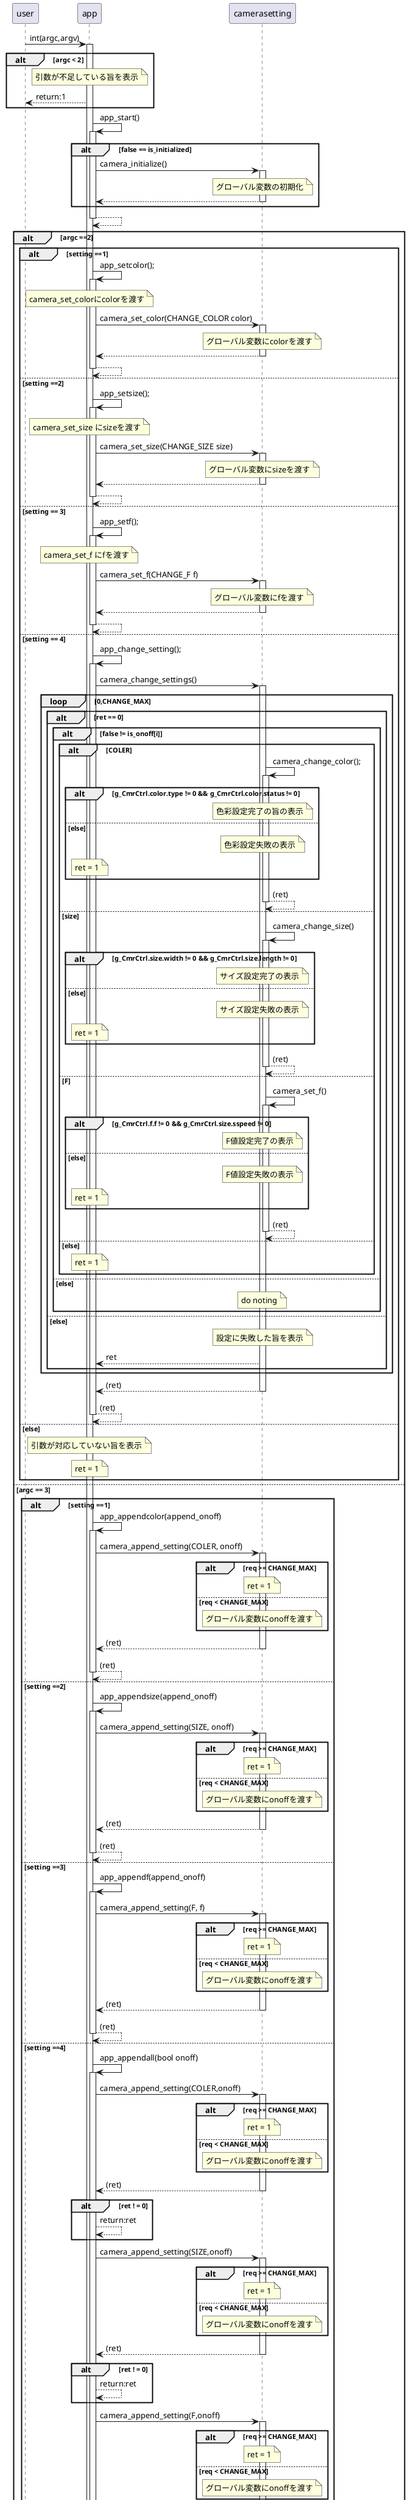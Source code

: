 @startuml training4
'participant user
'participant app
'participant camerasetting
user ->app:int(argc,argv)
activate app
    alt argc < 2
        note over app
            引数が不足している旨を表示
        end note
        app --> user:return:1
    end
    app -> app:app_start()
    activate app
        alt false == is_initialized
            app -> camerasetting:camera_initialize()
            activate camerasetting
                note over camerasetting
                    グローバル変数の初期化
                end note
            return
        end
    return
        alt argc ==2
            alt setting ==1
                app -> app:app_setcolor();
                activate app
                    note over app
                        camera_set_colorにcolorを渡す
                    end note
                    app -> camerasetting:camera_set_color(CHANGE_COLOR color)
                    activate camerasetting
                        note over camerasetting
                            グローバル変数にcolorを渡す
                        end note
                    return
                return
            else setting ==2
                app -> app:app_setsize();
                activate app
                    note over app
                        camera_set_size にsizeを渡す
                    end note
                    app -> camerasetting:camera_set_size(CHANGE_SIZE size)
                    activate camerasetting
                        note over camerasetting
                            グローバル変数にsizeを渡す
                        end note
                    return
                return
            else setting == 3
                app -> app:app_setf();
                activate app
                    note over app
                        camera_set_f にfを渡す
                    end note
                    app -> camerasetting:camera_set_f(CHANGE_F f)
                    activate camerasetting
                        note over camerasetting
                            グローバル変数にfを渡す
                        end note
                    return
                return
            else setting == 4
                app -> app:app_change_setting();
                activate app
                    app -> camerasetting:camera_change_settings()
                    activate camerasetting
                        loop 0,CHANGE_MAX
                            alt ret == 0
                                alt false != is_onoff[i]
                                    alt COLER
                                        camerasetting -> camerasetting :camera_change_color();
                                        activate camerasetting
                                            alt g_CmrCtrl.color.type != 0 && g_CmrCtrl.color.status != 0
                                                note over camerasetting
                                                    色彩設定完了の旨の表示
                                                end note
                                            else else
                                                note over camerasetting
                                                    色彩設定失敗の表示
                                                end note
                                                    note over app
                                                        ret = 1
                                                    end note
                                            end
                                        return(ret)
                                    else size
                                        camerasetting -> camerasetting:camera_change_size()
                                        activate camerasetting
                                            alt g_CmrCtrl.size.width != 0 && g_CmrCtrl.size.length != 0
                                                note over camerasetting
                                                    サイズ設定完了の表示
                                                end note
                                            else else
                                                note over camerasetting
                                                    サイズ設定失敗の表示
                                                end note
                                                    note over app
                                                        ret = 1
                                                    end note
                                            end
                                        return(ret)
                                    else F
                                        camerasetting ->camerasetting:camera_set_f()
                                            activate camerasetting
                                                alt g_CmrCtrl.f.f != 0 && g_CmrCtrl.size.sspeed != 0
                                                    note over camerasetting
                                                        F値設定完了の表示
                                                    end note
                                            else else
                                                note over camerasetting
                                                    F値設定失敗の表示
                                                end note
                                                    note over app
                                                        ret = 1
                                                    end note
                                            end
                                        return(ret)
                                    else else
                                        note over app
                                            ret = 1
                                        end note
                                    end
                                else else
                                    note over camerasetting
                                        do noting
                                    end note
                                end
                            else else
                                note over camerasetting
                                    設定に失敗した旨を表示
                                end note
                                    camerasetting --> app:ret
                            end
                        end
                    return(ret)
                return(ret)
            else else
                note over app
                     引数が対応していない旨を表示
                end note
                note over app
                    ret = 1
                end note
            end
        else argc == 3
            alt setting ==1
                app -> app:app_appendcolor(append_onoff)
                activate app
                    app -> camerasetting:camera_append_setting(COLER, onoff)
                    activate camerasetting
                        alt req >= CHANGE_MAX
                            note over camerasetting
                                ret = 1
                            end note
                        else req < CHANGE_MAX
                            note over camerasetting
                                グローバル変数にonoffを渡す
                            end note
                        end
                    return(ret)
                return(ret)
            else setting ==2
                app -> app:app_appendsize(append_onoff)
                activate app
                    app -> camerasetting:camera_append_setting(SIZE, onoff)
                    activate camerasetting
                        alt req >= CHANGE_MAX
                            note over camerasetting
                                ret = 1
                            end note
                        else req < CHANGE_MAX
                            note over camerasetting
                                グローバル変数にonoffを渡す
                            end note
                        end
                    return(ret)
                return(ret)
            else setting ==3
                app -> app:app_appendf(append_onoff)
                activate app
                    app -> camerasetting:camera_append_setting(F, f)
                    activate camerasetting
                        alt req >= CHANGE_MAX
                            note over camerasetting
                                ret = 1
                            end note
                        else req < CHANGE_MAX
                            note over camerasetting
                                グローバル変数にonoffを渡す
                            end note
                        end
                    return(ret)
                return(ret)
            else setting ==4
                app -> app:app_appendall(bool onoff)
                activate app
                    app -> camerasetting:camera_append_setting(COLER,onoff)
                    activate camerasetting
                        alt req >= CHANGE_MAX
                            note over camerasetting
                                ret = 1
                            end note
                        else req < CHANGE_MAX
                            note over camerasetting
                                グローバル変数にonoffを渡す
                            end note
                        end
                    return(ret)
                    alt ret ! = 0
                        app -->app:return:ret
                    end
                    app -> camerasetting:camera_append_setting(SIZE,onoff)
                    activate camerasetting
                        alt req >= CHANGE_MAX
                            note over camerasetting
                                ret = 1
                            end note
                        else req < CHANGE_MAX
                            note over camerasetting
                                グローバル変数にonoffを渡す
                            end note
                        end
                    return(ret)
                    alt ret ! = 0
                        app --> app :return:ret
                    end
                    app -> camerasetting:camera_append_setting(F,onoff)
                    activate camerasetting
                        alt req >= CHANGE_MAX
                            note over camerasetting
                                ret = 1
                            end note
                        else req < CHANGE_MAX
                            note over camerasetting
                                グローバル変数にonoffを渡す
                            end note
                        end
                    return(ret)
                return(ret)
            else else
                note over app
                     引数が対応していない旨を表示
                end note
                note over app
                    ret = 1
                end note
            end
        end
                return(ret)
@enduml